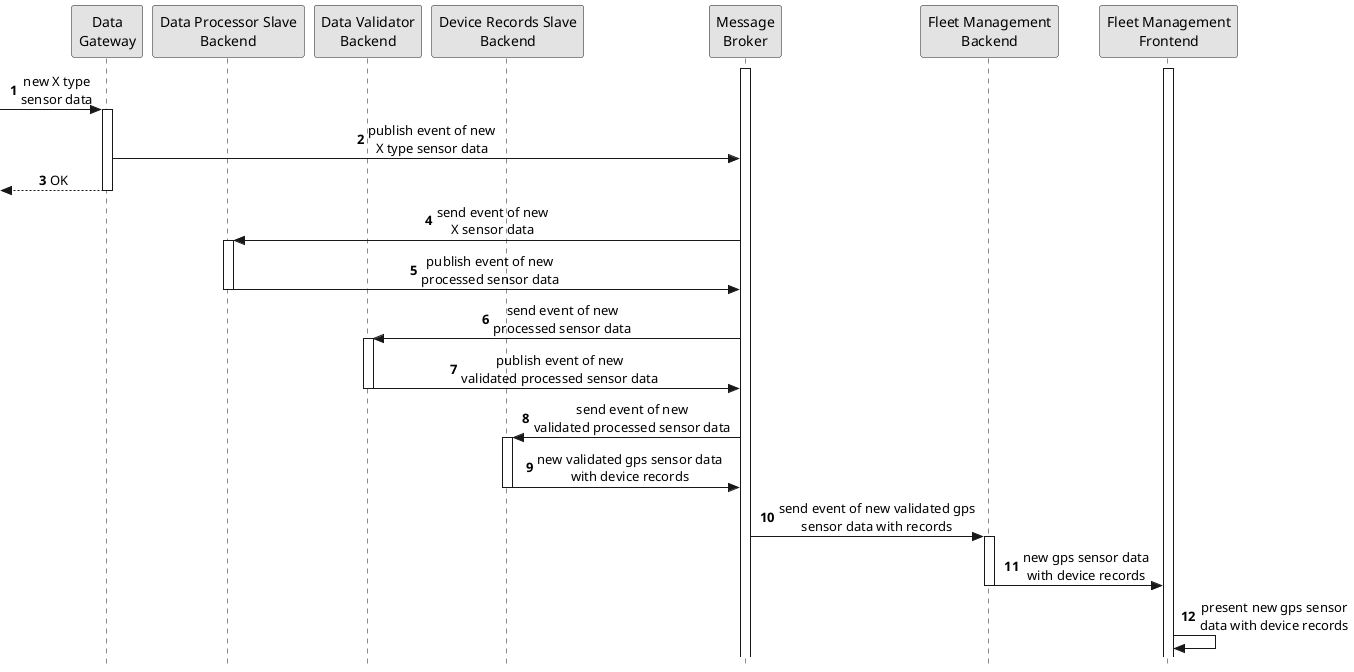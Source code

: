 @startuml process-view-level2-uc01

skinparam Monochrome true
skinparam sequenceMessageAlign center
skinparam style strictuml
hide unlinked

autonumber 1

participant "Data\nGateway" as SDDG
participant "Data Processor Slave\nBackend" as DPSB
participant "Data Validator\nBackend" as DVB
participant "Device Records Slave\nBackend" as DRSB
participant "Message\nBroker" as MB
participant "Fleet Management\nBackend" as LTB
participant "Fleet Management\nFrontend" as LTF

activate MB
activate LTF

-> SDDG : new X type\nsensor data
activate SDDG

SDDG -> MB : publish event of new\nX type sensor data

<-- SDDG : OK
deactivate SDDG

MB -> DPSB : send event of new\nX sensor data
activate DPSB

DPSB -> MB : publish event of new\nprocessed sensor data
deactivate DPSB

MB -> DVB : send event of new\nprocessed sensor data
activate DVB

DVB -> MB : publish event of new\nvalidated processed sensor data
deactivate DVB

MB -> DRSB : send event of new\nvalidated processed sensor data
activate DRSB

DRSB -> MB : new validated gps sensor data\nwith device records
deactivate DRSB

MB -> LTB : send event of new validated gps\nsensor data with records
activate LTB

LTB -> LTF : new gps sensor data\nwith device records
deactivate LTB
LTF -> LTF : present new gps sensor\ndata with device records

@enduml
